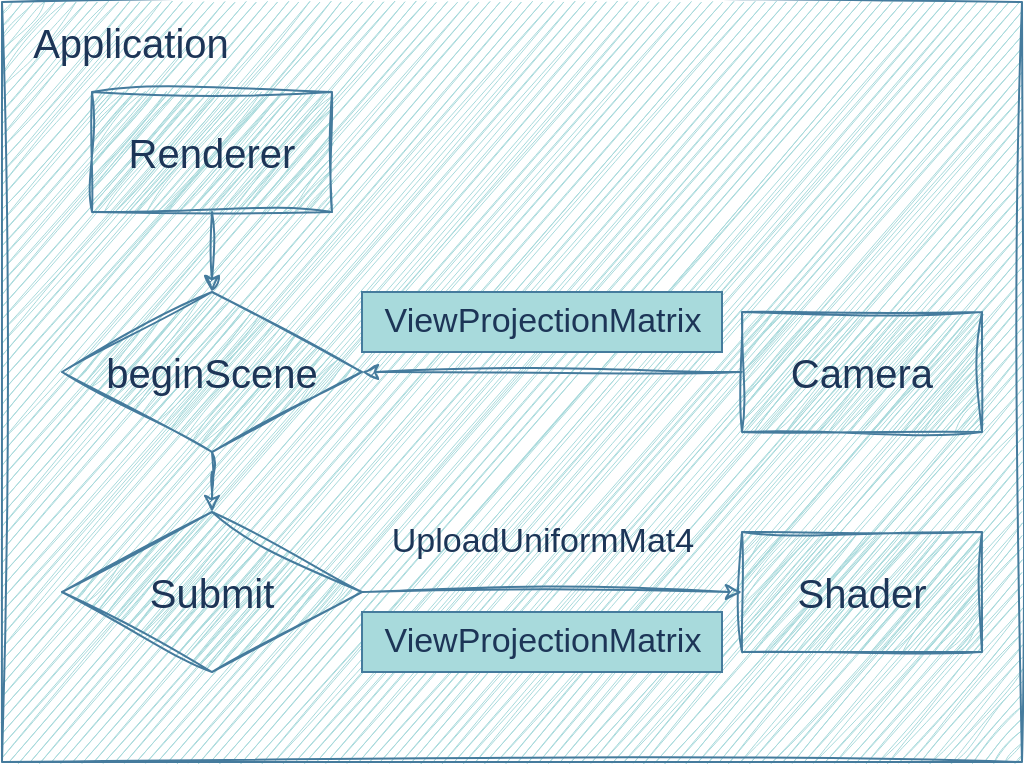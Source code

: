 <mxfile version="22.0.4" type="device">
  <diagram name="第 1 页" id="kNnuqAYN6WGjzLUV7-Ei">
    <mxGraphModel dx="2133" dy="765" grid="1" gridSize="10" guides="1" tooltips="1" connect="1" arrows="1" fold="1" page="1" pageScale="1" pageWidth="827" pageHeight="1169" math="0" shadow="0">
      <root>
        <mxCell id="0" />
        <mxCell id="1" parent="0" />
        <mxCell id="D8Rigf5bKhw6DZa36f4C-1" value="" style="rounded=0;whiteSpace=wrap;html=1;sketch=1;hachureGap=4;jiggle=2;curveFitting=1;fontFamily=Helvetica;fontSize=20;fillColor=#A8DADC;strokeColor=#457B9D;labelBackgroundColor=none;fontColor=#1D3557;" vertex="1" parent="1">
          <mxGeometry x="-50" y="360" width="510" height="380" as="geometry" />
        </mxCell>
        <mxCell id="D8Rigf5bKhw6DZa36f4C-2" value="Application" style="text;html=1;align=center;verticalAlign=middle;resizable=0;points=[];autosize=1;strokeColor=none;fillColor=none;fontSize=20;fontFamily=Helvetica;labelBackgroundColor=none;fontColor=#1D3557;" vertex="1" parent="1">
          <mxGeometry x="-46" y="360" width="120" height="40" as="geometry" />
        </mxCell>
        <mxCell id="D8Rigf5bKhw6DZa36f4C-18" value="" style="edgeStyle=orthogonalEdgeStyle;rounded=0;sketch=1;hachureGap=4;jiggle=2;curveFitting=1;orthogonalLoop=1;jettySize=auto;html=1;fontFamily=Architects Daughter;fontSource=https%3A%2F%2Ffonts.googleapis.com%2Fcss%3Ffamily%3DArchitects%2BDaughter;fontSize=16;exitX=0;exitY=0.5;exitDx=0;exitDy=0;entryX=1;entryY=0.5;entryDx=0;entryDy=0;labelBackgroundColor=none;strokeColor=#457B9D;fontColor=default;" edge="1" parent="1" source="D8Rigf5bKhw6DZa36f4C-5" target="D8Rigf5bKhw6DZa36f4C-25">
          <mxGeometry relative="1" as="geometry">
            <mxPoint x="100" y="544.5" as="sourcePoint" />
            <mxPoint x="150" y="545" as="targetPoint" />
          </mxGeometry>
        </mxCell>
        <mxCell id="D8Rigf5bKhw6DZa36f4C-5" value="Camera" style="rounded=0;whiteSpace=wrap;html=1;sketch=1;hachureGap=4;jiggle=2;curveFitting=1;fontFamily=Helvetica;fontSize=20;fillColor=#A8DADC;strokeColor=#457B9D;labelBackgroundColor=none;fontColor=#1D3557;" vertex="1" parent="1">
          <mxGeometry x="320" y="515" width="120" height="60" as="geometry" />
        </mxCell>
        <mxCell id="D8Rigf5bKhw6DZa36f4C-21" value="" style="edgeStyle=orthogonalEdgeStyle;rounded=0;sketch=1;hachureGap=4;jiggle=2;curveFitting=1;orthogonalLoop=1;jettySize=auto;html=1;fontFamily=Architects Daughter;fontSource=https%3A%2F%2Ffonts.googleapis.com%2Fcss%3Ffamily%3DArchitects%2BDaughter;fontSize=16;exitX=1;exitY=0.5;exitDx=0;exitDy=0;labelBackgroundColor=none;strokeColor=#457B9D;fontColor=default;" edge="1" parent="1" source="D8Rigf5bKhw6DZa36f4C-27" target="D8Rigf5bKhw6DZa36f4C-20">
          <mxGeometry relative="1" as="geometry">
            <mxPoint x="144" y="655" as="sourcePoint" />
          </mxGeometry>
        </mxCell>
        <mxCell id="D8Rigf5bKhw6DZa36f4C-26" value="" style="edgeStyle=orthogonalEdgeStyle;rounded=0;sketch=1;hachureGap=4;jiggle=2;curveFitting=1;orthogonalLoop=1;jettySize=auto;html=1;fontFamily=Architects Daughter;fontSource=https%3A%2F%2Ffonts.googleapis.com%2Fcss%3Ffamily%3DArchitects%2BDaughter;fontSize=16;labelBackgroundColor=none;strokeColor=#457B9D;fontColor=default;" edge="1" parent="1" source="D8Rigf5bKhw6DZa36f4C-17" target="D8Rigf5bKhw6DZa36f4C-25">
          <mxGeometry relative="1" as="geometry" />
        </mxCell>
        <mxCell id="D8Rigf5bKhw6DZa36f4C-17" value="Renderer" style="rounded=0;whiteSpace=wrap;html=1;sketch=1;hachureGap=4;jiggle=2;curveFitting=1;fontFamily=Helvetica;fontSize=20;fontSource=https%3A%2F%2Ffonts.googleapis.com%2Fcss%3Ffamily%3DArchitects%2BDaughter;fillColor=#A8DADC;strokeColor=#457B9D;labelBackgroundColor=none;fontColor=#1D3557;" vertex="1" parent="1">
          <mxGeometry x="-5" y="405" width="120" height="60" as="geometry" />
        </mxCell>
        <mxCell id="D8Rigf5bKhw6DZa36f4C-19" value="ViewProjectionMatrix" style="text;html=1;align=center;verticalAlign=middle;resizable=0;points=[];autosize=1;strokeColor=#457B9D;fillColor=#A8DADC;fontSize=17;fontFamily=Helvetica;labelBackgroundColor=none;fontColor=#1D3557;" vertex="1" parent="1">
          <mxGeometry x="130" y="505" width="180" height="30" as="geometry" />
        </mxCell>
        <mxCell id="D8Rigf5bKhw6DZa36f4C-20" value="Shader" style="rounded=0;whiteSpace=wrap;html=1;sketch=1;hachureGap=4;jiggle=2;curveFitting=1;fontFamily=Helvetica;fontSize=20;fontSource=https%3A%2F%2Ffonts.googleapis.com%2Fcss%3Ffamily%3DArchitects%2BDaughter;fillColor=#A8DADC;strokeColor=#457B9D;labelBackgroundColor=none;fontColor=#1D3557;" vertex="1" parent="1">
          <mxGeometry x="320" y="625" width="120" height="60" as="geometry" />
        </mxCell>
        <mxCell id="D8Rigf5bKhw6DZa36f4C-22" value="UploadUniformMat4" style="text;html=1;align=center;verticalAlign=middle;resizable=0;points=[];autosize=1;fontSize=17;fontFamily=Helvetica;labelBackgroundColor=none;fontColor=#1D3557;" vertex="1" parent="1">
          <mxGeometry x="135" y="615" width="170" height="30" as="geometry" />
        </mxCell>
        <mxCell id="D8Rigf5bKhw6DZa36f4C-28" value="" style="edgeStyle=orthogonalEdgeStyle;rounded=0;sketch=1;hachureGap=4;jiggle=2;curveFitting=1;orthogonalLoop=1;jettySize=auto;html=1;fontFamily=Architects Daughter;fontSource=https%3A%2F%2Ffonts.googleapis.com%2Fcss%3Ffamily%3DArchitects%2BDaughter;fontSize=16;labelBackgroundColor=none;strokeColor=#457B9D;fontColor=default;" edge="1" parent="1" source="D8Rigf5bKhw6DZa36f4C-25" target="D8Rigf5bKhw6DZa36f4C-27">
          <mxGeometry relative="1" as="geometry" />
        </mxCell>
        <mxCell id="D8Rigf5bKhw6DZa36f4C-25" value="beginScene" style="rhombus;whiteSpace=wrap;html=1;fontSize=20;rounded=0;sketch=1;hachureGap=4;jiggle=2;curveFitting=1;fontFamily=Helvetica;fillColor=#A8DADC;strokeColor=#457B9D;labelBackgroundColor=none;fontColor=#1D3557;" vertex="1" parent="1">
          <mxGeometry x="-20" y="505" width="150" height="80" as="geometry" />
        </mxCell>
        <mxCell id="D8Rigf5bKhw6DZa36f4C-27" value="Submit" style="rhombus;whiteSpace=wrap;html=1;fontSize=20;rounded=0;sketch=1;hachureGap=4;jiggle=2;curveFitting=1;fontFamily=Helvetica;fontSource=https%3A%2F%2Ffonts.googleapis.com%2Fcss%3Ffamily%3DArchitects%2BDaughter;fillColor=#A8DADC;strokeColor=#457B9D;labelBackgroundColor=none;fontColor=#1D3557;" vertex="1" parent="1">
          <mxGeometry x="-20" y="615" width="150" height="80" as="geometry" />
        </mxCell>
        <mxCell id="D8Rigf5bKhw6DZa36f4C-30" value="ViewProjectionMatrix" style="text;html=1;align=center;verticalAlign=middle;resizable=0;points=[];autosize=1;strokeColor=#457B9D;fillColor=#A8DADC;fontSize=17;fontFamily=Helvetica;labelBackgroundColor=none;fontColor=#1D3557;" vertex="1" parent="1">
          <mxGeometry x="130" y="665" width="180" height="30" as="geometry" />
        </mxCell>
      </root>
    </mxGraphModel>
  </diagram>
</mxfile>
